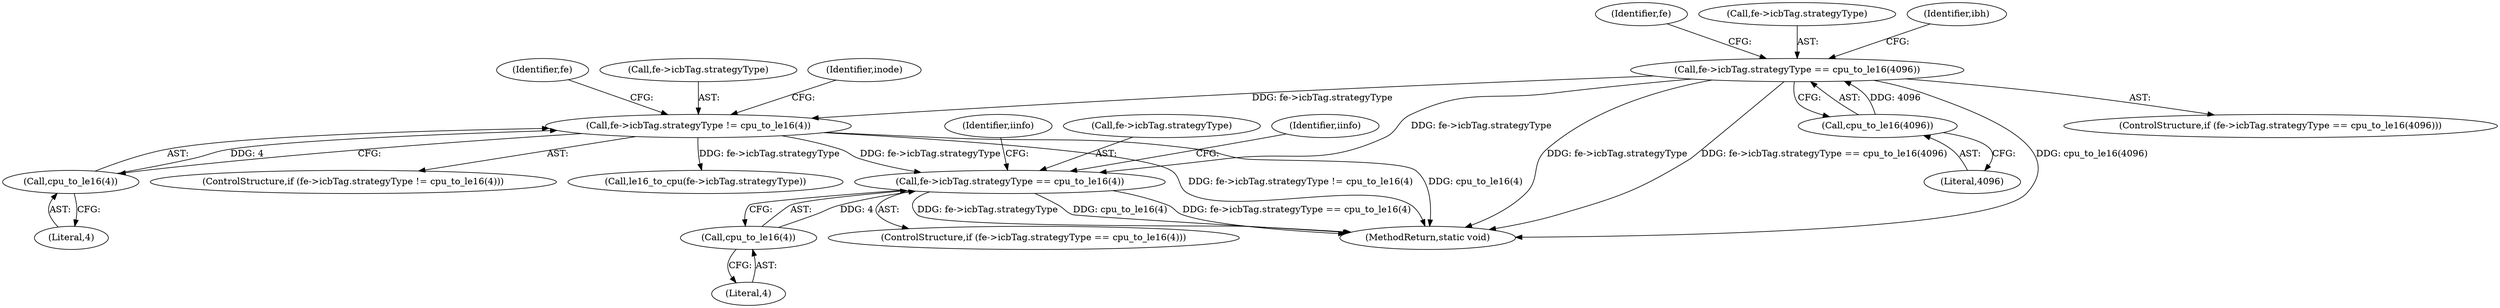 digraph "0_linux_c03aa9f6e1f938618e6db2e23afef0574efeeb65@pointer" {
"1000314" [label="(Call,fe->icbTag.strategyType == cpu_to_le16(4))"];
"1000288" [label="(Call,fe->icbTag.strategyType != cpu_to_le16(4))"];
"1000201" [label="(Call,fe->icbTag.strategyType == cpu_to_le16(4096))"];
"1000207" [label="(Call,cpu_to_le16(4096))"];
"1000294" [label="(Call,cpu_to_le16(4))"];
"1000320" [label="(Call,cpu_to_le16(4))"];
"1000314" [label="(Call,fe->icbTag.strategyType == cpu_to_le16(4))"];
"1000291" [label="(Identifier,fe)"];
"1001145" [label="(MethodReturn,static void)"];
"1000321" [label="(Literal,4)"];
"1000200" [label="(ControlStructure,if (fe->icbTag.strategyType == cpu_to_le16(4096)))"];
"1000207" [label="(Call,cpu_to_le16(4096))"];
"1000202" [label="(Call,fe->icbTag.strategyType)"];
"1000317" [label="(Identifier,fe)"];
"1000295" [label="(Literal,4)"];
"1000294" [label="(Call,cpu_to_le16(4))"];
"1000208" [label="(Literal,4096)"];
"1000320" [label="(Call,cpu_to_le16(4))"];
"1000212" [label="(Identifier,ibh)"];
"1000288" [label="(Call,fe->icbTag.strategyType != cpu_to_le16(4))"];
"1000201" [label="(Call,fe->icbTag.strategyType == cpu_to_le16(4096))"];
"1000324" [label="(Identifier,iinfo)"];
"1000289" [label="(Call,fe->icbTag.strategyType)"];
"1000313" [label="(ControlStructure,if (fe->icbTag.strategyType == cpu_to_le16(4)))"];
"1000315" [label="(Call,fe->icbTag.strategyType)"];
"1000287" [label="(ControlStructure,if (fe->icbTag.strategyType != cpu_to_le16(4)))"];
"1000302" [label="(Call,le16_to_cpu(fe->icbTag.strategyType))"];
"1000299" [label="(Identifier,inode)"];
"1000330" [label="(Identifier,iinfo)"];
"1000314" -> "1000313"  [label="AST: "];
"1000314" -> "1000320"  [label="CFG: "];
"1000315" -> "1000314"  [label="AST: "];
"1000320" -> "1000314"  [label="AST: "];
"1000324" -> "1000314"  [label="CFG: "];
"1000330" -> "1000314"  [label="CFG: "];
"1000314" -> "1001145"  [label="DDG: fe->icbTag.strategyType"];
"1000314" -> "1001145"  [label="DDG: cpu_to_le16(4)"];
"1000314" -> "1001145"  [label="DDG: fe->icbTag.strategyType == cpu_to_le16(4)"];
"1000288" -> "1000314"  [label="DDG: fe->icbTag.strategyType"];
"1000201" -> "1000314"  [label="DDG: fe->icbTag.strategyType"];
"1000320" -> "1000314"  [label="DDG: 4"];
"1000288" -> "1000287"  [label="AST: "];
"1000288" -> "1000294"  [label="CFG: "];
"1000289" -> "1000288"  [label="AST: "];
"1000294" -> "1000288"  [label="AST: "];
"1000299" -> "1000288"  [label="CFG: "];
"1000317" -> "1000288"  [label="CFG: "];
"1000288" -> "1001145"  [label="DDG: cpu_to_le16(4)"];
"1000288" -> "1001145"  [label="DDG: fe->icbTag.strategyType != cpu_to_le16(4)"];
"1000201" -> "1000288"  [label="DDG: fe->icbTag.strategyType"];
"1000294" -> "1000288"  [label="DDG: 4"];
"1000288" -> "1000302"  [label="DDG: fe->icbTag.strategyType"];
"1000201" -> "1000200"  [label="AST: "];
"1000201" -> "1000207"  [label="CFG: "];
"1000202" -> "1000201"  [label="AST: "];
"1000207" -> "1000201"  [label="AST: "];
"1000212" -> "1000201"  [label="CFG: "];
"1000291" -> "1000201"  [label="CFG: "];
"1000201" -> "1001145"  [label="DDG: fe->icbTag.strategyType == cpu_to_le16(4096)"];
"1000201" -> "1001145"  [label="DDG: cpu_to_le16(4096)"];
"1000201" -> "1001145"  [label="DDG: fe->icbTag.strategyType"];
"1000207" -> "1000201"  [label="DDG: 4096"];
"1000207" -> "1000208"  [label="CFG: "];
"1000208" -> "1000207"  [label="AST: "];
"1000294" -> "1000295"  [label="CFG: "];
"1000295" -> "1000294"  [label="AST: "];
"1000320" -> "1000321"  [label="CFG: "];
"1000321" -> "1000320"  [label="AST: "];
}
